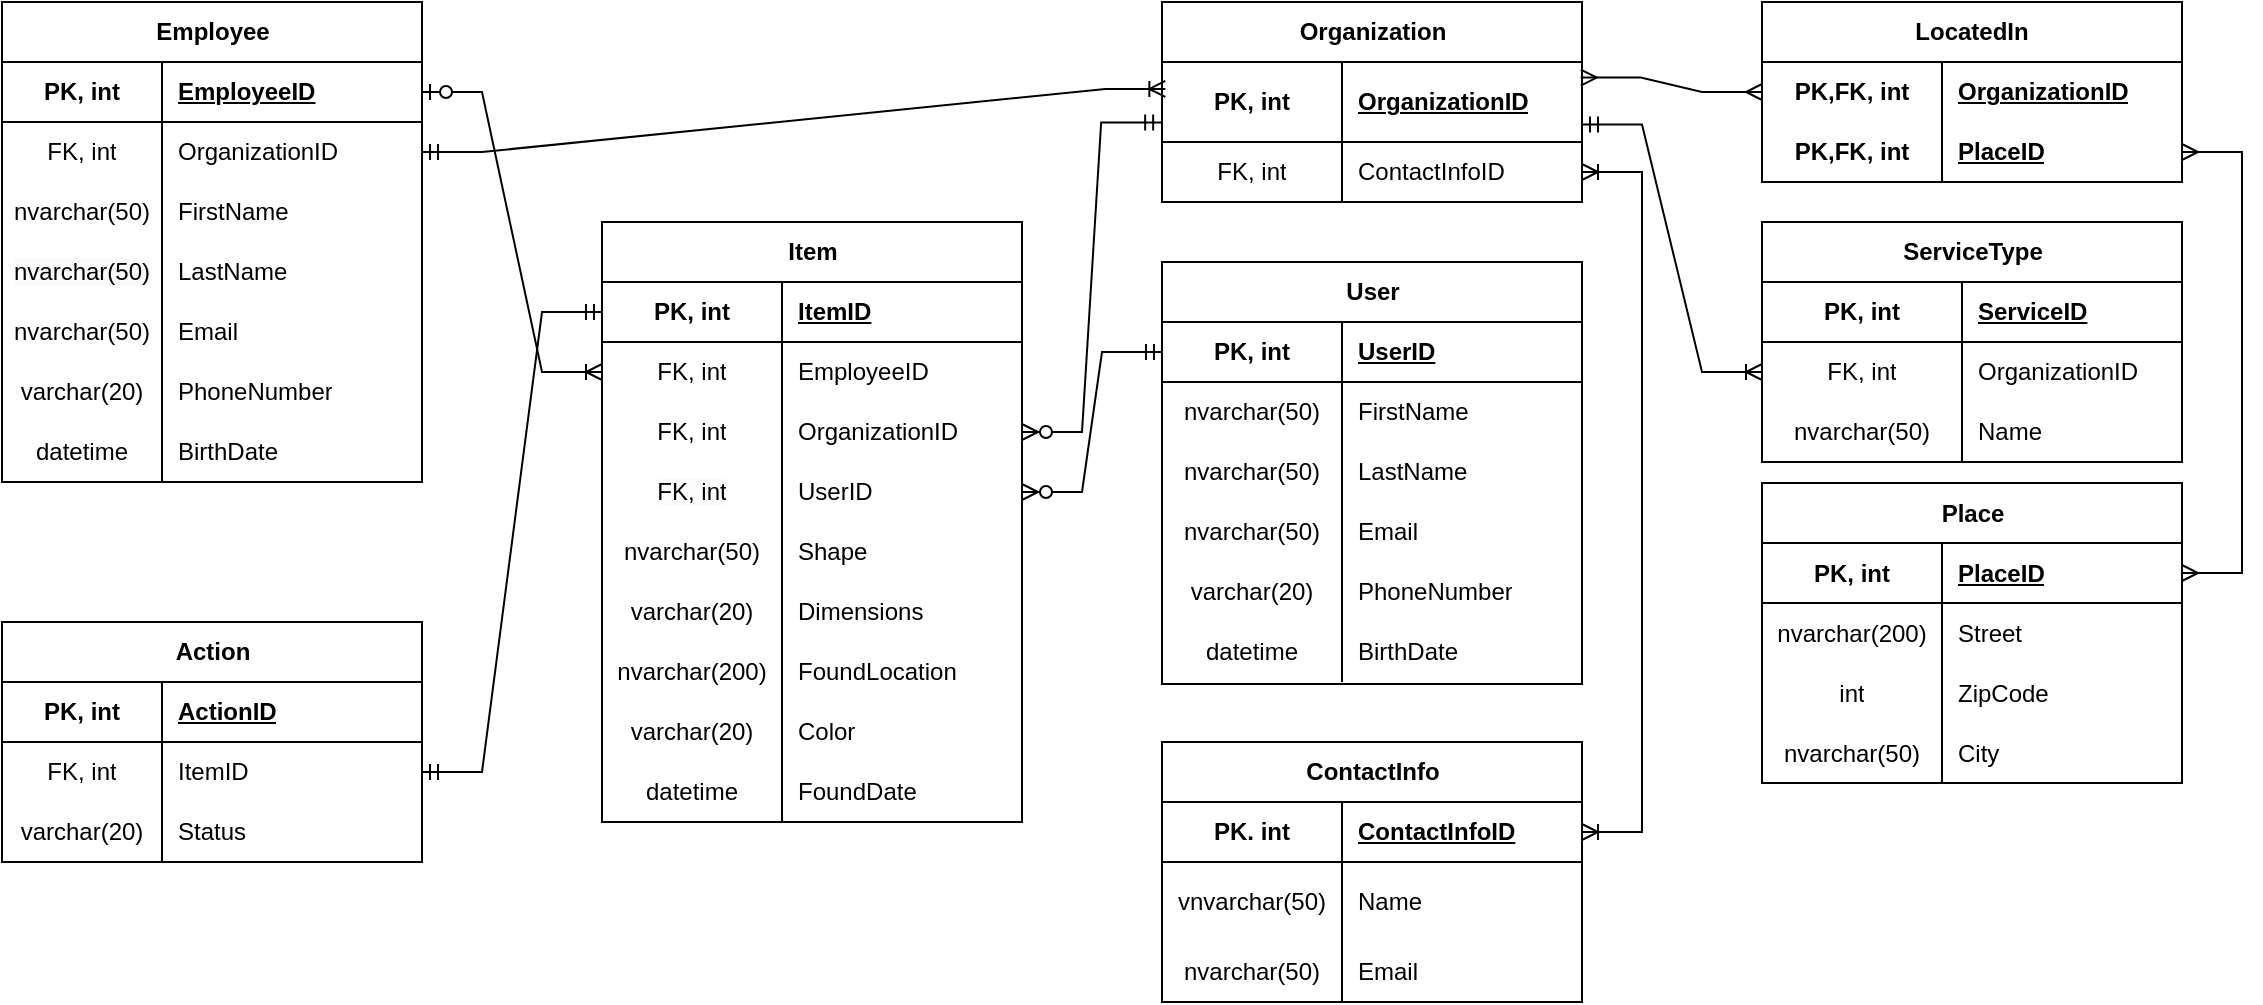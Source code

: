 <mxfile version="21.2.1" type="device">
  <diagram name="Page-1" id="Ue20mFvMjse9uV21sAbw">
    <mxGraphModel dx="1276" dy="614" grid="1" gridSize="10" guides="1" tooltips="1" connect="1" arrows="1" fold="1" page="1" pageScale="1" pageWidth="850" pageHeight="1100" math="0" shadow="0">
      <root>
        <mxCell id="0" />
        <mxCell id="1" parent="0" />
        <mxCell id="GK1M3SSGeQhj2WIBVa1E-157" value="Employee" style="shape=table;startSize=30;container=1;collapsible=1;childLayout=tableLayout;fixedRows=1;rowLines=0;fontStyle=1;align=center;resizeLast=1;html=1;" parent="1" vertex="1">
          <mxGeometry x="30" y="30" width="210" height="240" as="geometry" />
        </mxCell>
        <mxCell id="GK1M3SSGeQhj2WIBVa1E-158" value="" style="shape=tableRow;horizontal=0;startSize=0;swimlaneHead=0;swimlaneBody=0;fillColor=none;collapsible=0;dropTarget=0;points=[[0,0.5],[1,0.5]];portConstraint=eastwest;top=0;left=0;right=0;bottom=1;" parent="GK1M3SSGeQhj2WIBVa1E-157" vertex="1">
          <mxGeometry y="30" width="210" height="30" as="geometry" />
        </mxCell>
        <mxCell id="GK1M3SSGeQhj2WIBVa1E-159" value="PK, int" style="shape=partialRectangle;connectable=0;fillColor=none;top=0;left=0;bottom=0;right=0;fontStyle=1;overflow=hidden;whiteSpace=wrap;html=1;" parent="GK1M3SSGeQhj2WIBVa1E-158" vertex="1">
          <mxGeometry width="80" height="30" as="geometry">
            <mxRectangle width="80" height="30" as="alternateBounds" />
          </mxGeometry>
        </mxCell>
        <mxCell id="GK1M3SSGeQhj2WIBVa1E-160" value="EmployeeID" style="shape=partialRectangle;connectable=0;fillColor=none;top=0;left=0;bottom=0;right=0;align=left;spacingLeft=6;fontStyle=5;overflow=hidden;whiteSpace=wrap;html=1;" parent="GK1M3SSGeQhj2WIBVa1E-158" vertex="1">
          <mxGeometry x="80" width="130" height="30" as="geometry">
            <mxRectangle width="130" height="30" as="alternateBounds" />
          </mxGeometry>
        </mxCell>
        <mxCell id="GK1M3SSGeQhj2WIBVa1E-161" value="" style="shape=tableRow;horizontal=0;startSize=0;swimlaneHead=0;swimlaneBody=0;fillColor=none;collapsible=0;dropTarget=0;points=[[0,0.5],[1,0.5]];portConstraint=eastwest;top=0;left=0;right=0;bottom=0;" parent="GK1M3SSGeQhj2WIBVa1E-157" vertex="1">
          <mxGeometry y="60" width="210" height="30" as="geometry" />
        </mxCell>
        <mxCell id="GK1M3SSGeQhj2WIBVa1E-162" value="FK, int" style="shape=partialRectangle;connectable=0;fillColor=none;top=0;left=0;bottom=0;right=0;editable=1;overflow=hidden;whiteSpace=wrap;html=1;" parent="GK1M3SSGeQhj2WIBVa1E-161" vertex="1">
          <mxGeometry width="80" height="30" as="geometry">
            <mxRectangle width="80" height="30" as="alternateBounds" />
          </mxGeometry>
        </mxCell>
        <mxCell id="GK1M3SSGeQhj2WIBVa1E-163" value="OrganizationID" style="shape=partialRectangle;connectable=0;fillColor=none;top=0;left=0;bottom=0;right=0;align=left;spacingLeft=6;overflow=hidden;whiteSpace=wrap;html=1;" parent="GK1M3SSGeQhj2WIBVa1E-161" vertex="1">
          <mxGeometry x="80" width="130" height="30" as="geometry">
            <mxRectangle width="130" height="30" as="alternateBounds" />
          </mxGeometry>
        </mxCell>
        <mxCell id="GK1M3SSGeQhj2WIBVa1E-164" value="" style="shape=tableRow;horizontal=0;startSize=0;swimlaneHead=0;swimlaneBody=0;fillColor=none;collapsible=0;dropTarget=0;points=[[0,0.5],[1,0.5]];portConstraint=eastwest;top=0;left=0;right=0;bottom=0;" parent="GK1M3SSGeQhj2WIBVa1E-157" vertex="1">
          <mxGeometry y="90" width="210" height="30" as="geometry" />
        </mxCell>
        <mxCell id="GK1M3SSGeQhj2WIBVa1E-165" value="nvarchar(50)" style="shape=partialRectangle;connectable=0;fillColor=none;top=0;left=0;bottom=0;right=0;editable=1;overflow=hidden;whiteSpace=wrap;html=1;" parent="GK1M3SSGeQhj2WIBVa1E-164" vertex="1">
          <mxGeometry width="80" height="30" as="geometry">
            <mxRectangle width="80" height="30" as="alternateBounds" />
          </mxGeometry>
        </mxCell>
        <mxCell id="GK1M3SSGeQhj2WIBVa1E-166" value="FirstName" style="shape=partialRectangle;connectable=0;fillColor=none;top=0;left=0;bottom=0;right=0;align=left;spacingLeft=6;overflow=hidden;whiteSpace=wrap;html=1;" parent="GK1M3SSGeQhj2WIBVa1E-164" vertex="1">
          <mxGeometry x="80" width="130" height="30" as="geometry">
            <mxRectangle width="130" height="30" as="alternateBounds" />
          </mxGeometry>
        </mxCell>
        <mxCell id="GK1M3SSGeQhj2WIBVa1E-167" value="" style="shape=tableRow;horizontal=0;startSize=0;swimlaneHead=0;swimlaneBody=0;fillColor=none;collapsible=0;dropTarget=0;points=[[0,0.5],[1,0.5]];portConstraint=eastwest;top=0;left=0;right=0;bottom=0;" parent="GK1M3SSGeQhj2WIBVa1E-157" vertex="1">
          <mxGeometry y="120" width="210" height="30" as="geometry" />
        </mxCell>
        <mxCell id="GK1M3SSGeQhj2WIBVa1E-168" value="&lt;span style=&quot;color: rgb(0, 0, 0); font-family: Helvetica; font-size: 12px; font-style: normal; font-variant-ligatures: normal; font-variant-caps: normal; font-weight: 400; letter-spacing: normal; orphans: 2; text-align: center; text-indent: 0px; text-transform: none; widows: 2; word-spacing: 0px; -webkit-text-stroke-width: 0px; background-color: rgb(251, 251, 251); text-decoration-thickness: initial; text-decoration-style: initial; text-decoration-color: initial; float: none; display: inline !important;&quot;&gt;nvarchar(50)&lt;/span&gt;&lt;br&gt;" style="shape=partialRectangle;connectable=0;fillColor=none;top=0;left=0;bottom=0;right=0;editable=1;overflow=hidden;whiteSpace=wrap;html=1;" parent="GK1M3SSGeQhj2WIBVa1E-167" vertex="1">
          <mxGeometry width="80" height="30" as="geometry">
            <mxRectangle width="80" height="30" as="alternateBounds" />
          </mxGeometry>
        </mxCell>
        <mxCell id="GK1M3SSGeQhj2WIBVa1E-169" value="LastName" style="shape=partialRectangle;connectable=0;fillColor=none;top=0;left=0;bottom=0;right=0;align=left;spacingLeft=6;overflow=hidden;whiteSpace=wrap;html=1;" parent="GK1M3SSGeQhj2WIBVa1E-167" vertex="1">
          <mxGeometry x="80" width="130" height="30" as="geometry">
            <mxRectangle width="130" height="30" as="alternateBounds" />
          </mxGeometry>
        </mxCell>
        <mxCell id="GK1M3SSGeQhj2WIBVa1E-170" style="shape=tableRow;horizontal=0;startSize=0;swimlaneHead=0;swimlaneBody=0;fillColor=none;collapsible=0;dropTarget=0;points=[[0,0.5],[1,0.5]];portConstraint=eastwest;top=0;left=0;right=0;bottom=0;" parent="GK1M3SSGeQhj2WIBVa1E-157" vertex="1">
          <mxGeometry y="150" width="210" height="30" as="geometry" />
        </mxCell>
        <mxCell id="GK1M3SSGeQhj2WIBVa1E-171" value="nvarchar(50)" style="shape=partialRectangle;connectable=0;fillColor=none;top=0;left=0;bottom=0;right=0;editable=1;overflow=hidden;whiteSpace=wrap;html=1;" parent="GK1M3SSGeQhj2WIBVa1E-170" vertex="1">
          <mxGeometry width="80" height="30" as="geometry">
            <mxRectangle width="80" height="30" as="alternateBounds" />
          </mxGeometry>
        </mxCell>
        <mxCell id="GK1M3SSGeQhj2WIBVa1E-172" value="Email" style="shape=partialRectangle;connectable=0;fillColor=none;top=0;left=0;bottom=0;right=0;align=left;spacingLeft=6;overflow=hidden;whiteSpace=wrap;html=1;" parent="GK1M3SSGeQhj2WIBVa1E-170" vertex="1">
          <mxGeometry x="80" width="130" height="30" as="geometry">
            <mxRectangle width="130" height="30" as="alternateBounds" />
          </mxGeometry>
        </mxCell>
        <mxCell id="GK1M3SSGeQhj2WIBVa1E-174" style="shape=tableRow;horizontal=0;startSize=0;swimlaneHead=0;swimlaneBody=0;fillColor=none;collapsible=0;dropTarget=0;points=[[0,0.5],[1,0.5]];portConstraint=eastwest;top=0;left=0;right=0;bottom=0;" parent="GK1M3SSGeQhj2WIBVa1E-157" vertex="1">
          <mxGeometry y="180" width="210" height="30" as="geometry" />
        </mxCell>
        <mxCell id="GK1M3SSGeQhj2WIBVa1E-175" value="varchar(20)" style="shape=partialRectangle;connectable=0;fillColor=none;top=0;left=0;bottom=0;right=0;editable=1;overflow=hidden;whiteSpace=wrap;html=1;" parent="GK1M3SSGeQhj2WIBVa1E-174" vertex="1">
          <mxGeometry width="80" height="30" as="geometry">
            <mxRectangle width="80" height="30" as="alternateBounds" />
          </mxGeometry>
        </mxCell>
        <mxCell id="GK1M3SSGeQhj2WIBVa1E-176" value="PhoneNumber" style="shape=partialRectangle;connectable=0;fillColor=none;top=0;left=0;bottom=0;right=0;align=left;spacingLeft=6;overflow=hidden;whiteSpace=wrap;html=1;" parent="GK1M3SSGeQhj2WIBVa1E-174" vertex="1">
          <mxGeometry x="80" width="130" height="30" as="geometry">
            <mxRectangle width="130" height="30" as="alternateBounds" />
          </mxGeometry>
        </mxCell>
        <mxCell id="GK1M3SSGeQhj2WIBVa1E-177" style="shape=tableRow;horizontal=0;startSize=0;swimlaneHead=0;swimlaneBody=0;fillColor=none;collapsible=0;dropTarget=0;points=[[0,0.5],[1,0.5]];portConstraint=eastwest;top=0;left=0;right=0;bottom=0;" parent="GK1M3SSGeQhj2WIBVa1E-157" vertex="1">
          <mxGeometry y="210" width="210" height="30" as="geometry" />
        </mxCell>
        <mxCell id="GK1M3SSGeQhj2WIBVa1E-178" value="datetime" style="shape=partialRectangle;connectable=0;fillColor=none;top=0;left=0;bottom=0;right=0;editable=1;overflow=hidden;whiteSpace=wrap;html=1;" parent="GK1M3SSGeQhj2WIBVa1E-177" vertex="1">
          <mxGeometry width="80" height="30" as="geometry">
            <mxRectangle width="80" height="30" as="alternateBounds" />
          </mxGeometry>
        </mxCell>
        <mxCell id="GK1M3SSGeQhj2WIBVa1E-179" value="BirthDate" style="shape=partialRectangle;connectable=0;fillColor=none;top=0;left=0;bottom=0;right=0;align=left;spacingLeft=6;overflow=hidden;whiteSpace=wrap;html=1;" parent="GK1M3SSGeQhj2WIBVa1E-177" vertex="1">
          <mxGeometry x="80" width="130" height="30" as="geometry">
            <mxRectangle width="130" height="30" as="alternateBounds" />
          </mxGeometry>
        </mxCell>
        <mxCell id="GK1M3SSGeQhj2WIBVa1E-183" value="Item" style="shape=table;startSize=30;container=1;collapsible=1;childLayout=tableLayout;fixedRows=1;rowLines=0;fontStyle=1;align=center;resizeLast=1;html=1;" parent="1" vertex="1">
          <mxGeometry x="330" y="140" width="210" height="300" as="geometry" />
        </mxCell>
        <mxCell id="GK1M3SSGeQhj2WIBVa1E-184" value="" style="shape=tableRow;horizontal=0;startSize=0;swimlaneHead=0;swimlaneBody=0;fillColor=none;collapsible=0;dropTarget=0;points=[[0,0.5],[1,0.5]];portConstraint=eastwest;top=0;left=0;right=0;bottom=1;" parent="GK1M3SSGeQhj2WIBVa1E-183" vertex="1">
          <mxGeometry y="30" width="210" height="30" as="geometry" />
        </mxCell>
        <mxCell id="GK1M3SSGeQhj2WIBVa1E-185" value="PK, int" style="shape=partialRectangle;connectable=0;fillColor=none;top=0;left=0;bottom=0;right=0;fontStyle=1;overflow=hidden;whiteSpace=wrap;html=1;" parent="GK1M3SSGeQhj2WIBVa1E-184" vertex="1">
          <mxGeometry width="90.0" height="30" as="geometry">
            <mxRectangle width="90.0" height="30" as="alternateBounds" />
          </mxGeometry>
        </mxCell>
        <mxCell id="GK1M3SSGeQhj2WIBVa1E-186" value="ItemID" style="shape=partialRectangle;connectable=0;fillColor=none;top=0;left=0;bottom=0;right=0;align=left;spacingLeft=6;fontStyle=5;overflow=hidden;whiteSpace=wrap;html=1;" parent="GK1M3SSGeQhj2WIBVa1E-184" vertex="1">
          <mxGeometry x="90.0" width="120.0" height="30" as="geometry">
            <mxRectangle width="120.0" height="30" as="alternateBounds" />
          </mxGeometry>
        </mxCell>
        <mxCell id="GK1M3SSGeQhj2WIBVa1E-187" value="" style="shape=tableRow;horizontal=0;startSize=0;swimlaneHead=0;swimlaneBody=0;fillColor=none;collapsible=0;dropTarget=0;points=[[0,0.5],[1,0.5]];portConstraint=eastwest;top=0;left=0;right=0;bottom=0;" parent="GK1M3SSGeQhj2WIBVa1E-183" vertex="1">
          <mxGeometry y="60" width="210" height="30" as="geometry" />
        </mxCell>
        <mxCell id="GK1M3SSGeQhj2WIBVa1E-188" value="FK, int" style="shape=partialRectangle;connectable=0;fillColor=none;top=0;left=0;bottom=0;right=0;editable=1;overflow=hidden;whiteSpace=wrap;html=1;" parent="GK1M3SSGeQhj2WIBVa1E-187" vertex="1">
          <mxGeometry width="90.0" height="30" as="geometry">
            <mxRectangle width="90.0" height="30" as="alternateBounds" />
          </mxGeometry>
        </mxCell>
        <mxCell id="GK1M3SSGeQhj2WIBVa1E-189" value="EmployeeID" style="shape=partialRectangle;connectable=0;fillColor=none;top=0;left=0;bottom=0;right=0;align=left;spacingLeft=6;overflow=hidden;whiteSpace=wrap;html=1;" parent="GK1M3SSGeQhj2WIBVa1E-187" vertex="1">
          <mxGeometry x="90.0" width="120.0" height="30" as="geometry">
            <mxRectangle width="120.0" height="30" as="alternateBounds" />
          </mxGeometry>
        </mxCell>
        <mxCell id="GK1M3SSGeQhj2WIBVa1E-190" value="" style="shape=tableRow;horizontal=0;startSize=0;swimlaneHead=0;swimlaneBody=0;fillColor=none;collapsible=0;dropTarget=0;points=[[0,0.5],[1,0.5]];portConstraint=eastwest;top=0;left=0;right=0;bottom=0;" parent="GK1M3SSGeQhj2WIBVa1E-183" vertex="1">
          <mxGeometry y="90" width="210" height="30" as="geometry" />
        </mxCell>
        <mxCell id="GK1M3SSGeQhj2WIBVa1E-191" value="FK, int" style="shape=partialRectangle;connectable=0;fillColor=none;top=0;left=0;bottom=0;right=0;editable=1;overflow=hidden;whiteSpace=wrap;html=1;" parent="GK1M3SSGeQhj2WIBVa1E-190" vertex="1">
          <mxGeometry width="90.0" height="30" as="geometry">
            <mxRectangle width="90.0" height="30" as="alternateBounds" />
          </mxGeometry>
        </mxCell>
        <mxCell id="GK1M3SSGeQhj2WIBVa1E-192" value="OrganizationID" style="shape=partialRectangle;connectable=0;fillColor=none;top=0;left=0;bottom=0;right=0;align=left;spacingLeft=6;overflow=hidden;whiteSpace=wrap;html=1;" parent="GK1M3SSGeQhj2WIBVa1E-190" vertex="1">
          <mxGeometry x="90.0" width="120.0" height="30" as="geometry">
            <mxRectangle width="120.0" height="30" as="alternateBounds" />
          </mxGeometry>
        </mxCell>
        <mxCell id="GK1M3SSGeQhj2WIBVa1E-193" value="" style="shape=tableRow;horizontal=0;startSize=0;swimlaneHead=0;swimlaneBody=0;fillColor=none;collapsible=0;dropTarget=0;points=[[0,0.5],[1,0.5]];portConstraint=eastwest;top=0;left=0;right=0;bottom=0;" parent="GK1M3SSGeQhj2WIBVa1E-183" vertex="1">
          <mxGeometry y="120" width="210" height="30" as="geometry" />
        </mxCell>
        <mxCell id="GK1M3SSGeQhj2WIBVa1E-194" value="&lt;span style=&quot;color: rgb(0, 0, 0); font-family: Helvetica; font-size: 12px; font-style: normal; font-variant-ligatures: normal; font-variant-caps: normal; font-weight: 400; letter-spacing: normal; orphans: 2; text-align: center; text-indent: 0px; text-transform: none; widows: 2; word-spacing: 0px; -webkit-text-stroke-width: 0px; background-color: rgb(251, 251, 251); text-decoration-thickness: initial; text-decoration-style: initial; text-decoration-color: initial; float: none; display: inline !important;&quot;&gt;FK, int&lt;/span&gt;" style="shape=partialRectangle;connectable=0;fillColor=none;top=0;left=0;bottom=0;right=0;editable=1;overflow=hidden;whiteSpace=wrap;html=1;" parent="GK1M3SSGeQhj2WIBVa1E-193" vertex="1">
          <mxGeometry width="90.0" height="30" as="geometry">
            <mxRectangle width="90.0" height="30" as="alternateBounds" />
          </mxGeometry>
        </mxCell>
        <mxCell id="GK1M3SSGeQhj2WIBVa1E-195" value="UserID" style="shape=partialRectangle;connectable=0;fillColor=none;top=0;left=0;bottom=0;right=0;align=left;spacingLeft=6;overflow=hidden;whiteSpace=wrap;html=1;" parent="GK1M3SSGeQhj2WIBVa1E-193" vertex="1">
          <mxGeometry x="90.0" width="120.0" height="30" as="geometry">
            <mxRectangle width="120.0" height="30" as="alternateBounds" />
          </mxGeometry>
        </mxCell>
        <mxCell id="GK1M3SSGeQhj2WIBVa1E-196" style="shape=tableRow;horizontal=0;startSize=0;swimlaneHead=0;swimlaneBody=0;fillColor=none;collapsible=0;dropTarget=0;points=[[0,0.5],[1,0.5]];portConstraint=eastwest;top=0;left=0;right=0;bottom=0;" parent="GK1M3SSGeQhj2WIBVa1E-183" vertex="1">
          <mxGeometry y="150" width="210" height="30" as="geometry" />
        </mxCell>
        <mxCell id="GK1M3SSGeQhj2WIBVa1E-197" value="nvarchar(50)" style="shape=partialRectangle;connectable=0;fillColor=none;top=0;left=0;bottom=0;right=0;editable=1;overflow=hidden;whiteSpace=wrap;html=1;" parent="GK1M3SSGeQhj2WIBVa1E-196" vertex="1">
          <mxGeometry width="90.0" height="30" as="geometry">
            <mxRectangle width="90.0" height="30" as="alternateBounds" />
          </mxGeometry>
        </mxCell>
        <mxCell id="GK1M3SSGeQhj2WIBVa1E-198" value="Shape" style="shape=partialRectangle;connectable=0;fillColor=none;top=0;left=0;bottom=0;right=0;align=left;spacingLeft=6;overflow=hidden;whiteSpace=wrap;html=1;" parent="GK1M3SSGeQhj2WIBVa1E-196" vertex="1">
          <mxGeometry x="90.0" width="120.0" height="30" as="geometry">
            <mxRectangle width="120.0" height="30" as="alternateBounds" />
          </mxGeometry>
        </mxCell>
        <mxCell id="GK1M3SSGeQhj2WIBVa1E-199" style="shape=tableRow;horizontal=0;startSize=0;swimlaneHead=0;swimlaneBody=0;fillColor=none;collapsible=0;dropTarget=0;points=[[0,0.5],[1,0.5]];portConstraint=eastwest;top=0;left=0;right=0;bottom=0;" parent="GK1M3SSGeQhj2WIBVa1E-183" vertex="1">
          <mxGeometry y="180" width="210" height="30" as="geometry" />
        </mxCell>
        <mxCell id="GK1M3SSGeQhj2WIBVa1E-200" value="varchar(20)" style="shape=partialRectangle;connectable=0;fillColor=none;top=0;left=0;bottom=0;right=0;editable=1;overflow=hidden;whiteSpace=wrap;html=1;" parent="GK1M3SSGeQhj2WIBVa1E-199" vertex="1">
          <mxGeometry width="90.0" height="30" as="geometry">
            <mxRectangle width="90.0" height="30" as="alternateBounds" />
          </mxGeometry>
        </mxCell>
        <mxCell id="GK1M3SSGeQhj2WIBVa1E-201" value="Dimensions" style="shape=partialRectangle;connectable=0;fillColor=none;top=0;left=0;bottom=0;right=0;align=left;spacingLeft=6;overflow=hidden;whiteSpace=wrap;html=1;" parent="GK1M3SSGeQhj2WIBVa1E-199" vertex="1">
          <mxGeometry x="90.0" width="120.0" height="30" as="geometry">
            <mxRectangle width="120.0" height="30" as="alternateBounds" />
          </mxGeometry>
        </mxCell>
        <mxCell id="GK1M3SSGeQhj2WIBVa1E-202" style="shape=tableRow;horizontal=0;startSize=0;swimlaneHead=0;swimlaneBody=0;fillColor=none;collapsible=0;dropTarget=0;points=[[0,0.5],[1,0.5]];portConstraint=eastwest;top=0;left=0;right=0;bottom=0;" parent="GK1M3SSGeQhj2WIBVa1E-183" vertex="1">
          <mxGeometry y="210" width="210" height="30" as="geometry" />
        </mxCell>
        <mxCell id="GK1M3SSGeQhj2WIBVa1E-203" value="nvarchar(200)" style="shape=partialRectangle;connectable=0;fillColor=none;top=0;left=0;bottom=0;right=0;editable=1;overflow=hidden;whiteSpace=wrap;html=1;" parent="GK1M3SSGeQhj2WIBVa1E-202" vertex="1">
          <mxGeometry width="90.0" height="30" as="geometry">
            <mxRectangle width="90.0" height="30" as="alternateBounds" />
          </mxGeometry>
        </mxCell>
        <mxCell id="GK1M3SSGeQhj2WIBVa1E-204" value="FoundLocation" style="shape=partialRectangle;connectable=0;fillColor=none;top=0;left=0;bottom=0;right=0;align=left;spacingLeft=6;overflow=hidden;whiteSpace=wrap;html=1;" parent="GK1M3SSGeQhj2WIBVa1E-202" vertex="1">
          <mxGeometry x="90.0" width="120.0" height="30" as="geometry">
            <mxRectangle width="120.0" height="30" as="alternateBounds" />
          </mxGeometry>
        </mxCell>
        <mxCell id="GK1M3SSGeQhj2WIBVa1E-205" style="shape=tableRow;horizontal=0;startSize=0;swimlaneHead=0;swimlaneBody=0;fillColor=none;collapsible=0;dropTarget=0;points=[[0,0.5],[1,0.5]];portConstraint=eastwest;top=0;left=0;right=0;bottom=0;" parent="GK1M3SSGeQhj2WIBVa1E-183" vertex="1">
          <mxGeometry y="240" width="210" height="30" as="geometry" />
        </mxCell>
        <mxCell id="GK1M3SSGeQhj2WIBVa1E-206" value="varchar(20)" style="shape=partialRectangle;connectable=0;fillColor=none;top=0;left=0;bottom=0;right=0;editable=1;overflow=hidden;whiteSpace=wrap;html=1;" parent="GK1M3SSGeQhj2WIBVa1E-205" vertex="1">
          <mxGeometry width="90.0" height="30" as="geometry">
            <mxRectangle width="90.0" height="30" as="alternateBounds" />
          </mxGeometry>
        </mxCell>
        <mxCell id="GK1M3SSGeQhj2WIBVa1E-207" value="Color" style="shape=partialRectangle;connectable=0;fillColor=none;top=0;left=0;bottom=0;right=0;align=left;spacingLeft=6;overflow=hidden;whiteSpace=wrap;html=1;" parent="GK1M3SSGeQhj2WIBVa1E-205" vertex="1">
          <mxGeometry x="90.0" width="120.0" height="30" as="geometry">
            <mxRectangle width="120.0" height="30" as="alternateBounds" />
          </mxGeometry>
        </mxCell>
        <mxCell id="GK1M3SSGeQhj2WIBVa1E-209" style="shape=tableRow;horizontal=0;startSize=0;swimlaneHead=0;swimlaneBody=0;fillColor=none;collapsible=0;dropTarget=0;points=[[0,0.5],[1,0.5]];portConstraint=eastwest;top=0;left=0;right=0;bottom=0;" parent="GK1M3SSGeQhj2WIBVa1E-183" vertex="1">
          <mxGeometry y="270" width="210" height="30" as="geometry" />
        </mxCell>
        <mxCell id="GK1M3SSGeQhj2WIBVa1E-210" value="datetime" style="shape=partialRectangle;connectable=0;fillColor=none;top=0;left=0;bottom=0;right=0;editable=1;overflow=hidden;whiteSpace=wrap;html=1;" parent="GK1M3SSGeQhj2WIBVa1E-209" vertex="1">
          <mxGeometry width="90.0" height="30" as="geometry">
            <mxRectangle width="90.0" height="30" as="alternateBounds" />
          </mxGeometry>
        </mxCell>
        <mxCell id="GK1M3SSGeQhj2WIBVa1E-211" value="FoundDate" style="shape=partialRectangle;connectable=0;fillColor=none;top=0;left=0;bottom=0;right=0;align=left;spacingLeft=6;overflow=hidden;whiteSpace=wrap;html=1;" parent="GK1M3SSGeQhj2WIBVa1E-209" vertex="1">
          <mxGeometry x="90.0" width="120.0" height="30" as="geometry">
            <mxRectangle width="120.0" height="30" as="alternateBounds" />
          </mxGeometry>
        </mxCell>
        <mxCell id="GK1M3SSGeQhj2WIBVa1E-208" value="" style="edgeStyle=entityRelationEdgeStyle;fontSize=12;html=1;endArrow=ERoneToMany;startArrow=ERzeroToOne;rounded=0;" parent="1" source="GK1M3SSGeQhj2WIBVa1E-158" target="GK1M3SSGeQhj2WIBVa1E-187" edge="1">
          <mxGeometry width="100" height="100" relative="1" as="geometry">
            <mxPoint x="220" y="-115" as="sourcePoint" />
            <mxPoint x="325" y="50" as="targetPoint" />
          </mxGeometry>
        </mxCell>
        <mxCell id="GK1M3SSGeQhj2WIBVa1E-230" value="Action" style="shape=table;startSize=30;container=1;collapsible=1;childLayout=tableLayout;fixedRows=1;rowLines=0;fontStyle=1;align=center;resizeLast=1;html=1;" parent="1" vertex="1">
          <mxGeometry x="30" y="340" width="210" height="120" as="geometry" />
        </mxCell>
        <mxCell id="GK1M3SSGeQhj2WIBVa1E-231" value="" style="shape=tableRow;horizontal=0;startSize=0;swimlaneHead=0;swimlaneBody=0;fillColor=none;collapsible=0;dropTarget=0;points=[[0,0.5],[1,0.5]];portConstraint=eastwest;top=0;left=0;right=0;bottom=1;" parent="GK1M3SSGeQhj2WIBVa1E-230" vertex="1">
          <mxGeometry y="30" width="210" height="30" as="geometry" />
        </mxCell>
        <mxCell id="GK1M3SSGeQhj2WIBVa1E-232" value="PK, int" style="shape=partialRectangle;connectable=0;fillColor=none;top=0;left=0;bottom=0;right=0;fontStyle=1;overflow=hidden;whiteSpace=wrap;html=1;" parent="GK1M3SSGeQhj2WIBVa1E-231" vertex="1">
          <mxGeometry width="80" height="30" as="geometry">
            <mxRectangle width="80" height="30" as="alternateBounds" />
          </mxGeometry>
        </mxCell>
        <mxCell id="GK1M3SSGeQhj2WIBVa1E-233" value="ActionID" style="shape=partialRectangle;connectable=0;fillColor=none;top=0;left=0;bottom=0;right=0;align=left;spacingLeft=6;fontStyle=5;overflow=hidden;whiteSpace=wrap;html=1;" parent="GK1M3SSGeQhj2WIBVa1E-231" vertex="1">
          <mxGeometry x="80" width="130" height="30" as="geometry">
            <mxRectangle width="130" height="30" as="alternateBounds" />
          </mxGeometry>
        </mxCell>
        <mxCell id="GK1M3SSGeQhj2WIBVa1E-234" value="" style="shape=tableRow;horizontal=0;startSize=0;swimlaneHead=0;swimlaneBody=0;fillColor=none;collapsible=0;dropTarget=0;points=[[0,0.5],[1,0.5]];portConstraint=eastwest;top=0;left=0;right=0;bottom=0;" parent="GK1M3SSGeQhj2WIBVa1E-230" vertex="1">
          <mxGeometry y="60" width="210" height="30" as="geometry" />
        </mxCell>
        <mxCell id="GK1M3SSGeQhj2WIBVa1E-235" value="FK, int" style="shape=partialRectangle;connectable=0;fillColor=none;top=0;left=0;bottom=0;right=0;editable=1;overflow=hidden;whiteSpace=wrap;html=1;" parent="GK1M3SSGeQhj2WIBVa1E-234" vertex="1">
          <mxGeometry width="80" height="30" as="geometry">
            <mxRectangle width="80" height="30" as="alternateBounds" />
          </mxGeometry>
        </mxCell>
        <mxCell id="GK1M3SSGeQhj2WIBVa1E-236" value="ItemID" style="shape=partialRectangle;connectable=0;fillColor=none;top=0;left=0;bottom=0;right=0;align=left;spacingLeft=6;overflow=hidden;whiteSpace=wrap;html=1;" parent="GK1M3SSGeQhj2WIBVa1E-234" vertex="1">
          <mxGeometry x="80" width="130" height="30" as="geometry">
            <mxRectangle width="130" height="30" as="alternateBounds" />
          </mxGeometry>
        </mxCell>
        <mxCell id="GK1M3SSGeQhj2WIBVa1E-237" value="" style="shape=tableRow;horizontal=0;startSize=0;swimlaneHead=0;swimlaneBody=0;fillColor=none;collapsible=0;dropTarget=0;points=[[0,0.5],[1,0.5]];portConstraint=eastwest;top=0;left=0;right=0;bottom=0;" parent="GK1M3SSGeQhj2WIBVa1E-230" vertex="1">
          <mxGeometry y="90" width="210" height="30" as="geometry" />
        </mxCell>
        <mxCell id="GK1M3SSGeQhj2WIBVa1E-238" value="varchar(20)" style="shape=partialRectangle;connectable=0;fillColor=none;top=0;left=0;bottom=0;right=0;editable=1;overflow=hidden;whiteSpace=wrap;html=1;" parent="GK1M3SSGeQhj2WIBVa1E-237" vertex="1">
          <mxGeometry width="80" height="30" as="geometry">
            <mxRectangle width="80" height="30" as="alternateBounds" />
          </mxGeometry>
        </mxCell>
        <mxCell id="GK1M3SSGeQhj2WIBVa1E-239" value="Status" style="shape=partialRectangle;connectable=0;fillColor=none;top=0;left=0;bottom=0;right=0;align=left;spacingLeft=6;overflow=hidden;whiteSpace=wrap;html=1;" parent="GK1M3SSGeQhj2WIBVa1E-237" vertex="1">
          <mxGeometry x="80" width="130" height="30" as="geometry">
            <mxRectangle width="130" height="30" as="alternateBounds" />
          </mxGeometry>
        </mxCell>
        <mxCell id="GK1M3SSGeQhj2WIBVa1E-255" value="" style="edgeStyle=entityRelationEdgeStyle;fontSize=12;html=1;endArrow=ERmandOne;startArrow=ERmandOne;rounded=0;" parent="1" source="GK1M3SSGeQhj2WIBVa1E-234" target="GK1M3SSGeQhj2WIBVa1E-184" edge="1">
          <mxGeometry width="100" height="100" relative="1" as="geometry">
            <mxPoint x="550" y="293" as="sourcePoint" />
            <mxPoint x="655" y="127" as="targetPoint" />
          </mxGeometry>
        </mxCell>
        <mxCell id="GK1M3SSGeQhj2WIBVa1E-256" value="Organization" style="shape=table;startSize=30;container=1;collapsible=1;childLayout=tableLayout;fixedRows=1;rowLines=0;fontStyle=1;align=center;resizeLast=1;html=1;" parent="1" vertex="1">
          <mxGeometry x="610" y="30" width="210" height="100" as="geometry" />
        </mxCell>
        <mxCell id="GK1M3SSGeQhj2WIBVa1E-257" value="" style="shape=tableRow;horizontal=0;startSize=0;swimlaneHead=0;swimlaneBody=0;fillColor=none;collapsible=0;dropTarget=0;points=[[0,0.5],[1,0.5]];portConstraint=eastwest;top=0;left=0;right=0;bottom=1;" parent="GK1M3SSGeQhj2WIBVa1E-256" vertex="1">
          <mxGeometry y="30" width="210" height="40" as="geometry" />
        </mxCell>
        <mxCell id="GK1M3SSGeQhj2WIBVa1E-258" value="PK, int" style="shape=partialRectangle;connectable=0;fillColor=none;top=0;left=0;bottom=0;right=0;fontStyle=1;overflow=hidden;whiteSpace=wrap;html=1;" parent="GK1M3SSGeQhj2WIBVa1E-257" vertex="1">
          <mxGeometry width="90.0" height="40" as="geometry">
            <mxRectangle width="90.0" height="40" as="alternateBounds" />
          </mxGeometry>
        </mxCell>
        <mxCell id="GK1M3SSGeQhj2WIBVa1E-259" value="OrganizationID" style="shape=partialRectangle;connectable=0;fillColor=none;top=0;left=0;bottom=0;right=0;align=left;spacingLeft=6;fontStyle=5;overflow=hidden;whiteSpace=wrap;html=1;" parent="GK1M3SSGeQhj2WIBVa1E-257" vertex="1">
          <mxGeometry x="90.0" width="120.0" height="40" as="geometry">
            <mxRectangle width="120.0" height="40" as="alternateBounds" />
          </mxGeometry>
        </mxCell>
        <mxCell id="GK1M3SSGeQhj2WIBVa1E-260" value="" style="shape=tableRow;horizontal=0;startSize=0;swimlaneHead=0;swimlaneBody=0;fillColor=none;collapsible=0;dropTarget=0;points=[[0,0.5],[1,0.5]];portConstraint=eastwest;top=0;left=0;right=0;bottom=0;" parent="GK1M3SSGeQhj2WIBVa1E-256" vertex="1">
          <mxGeometry y="70" width="210" height="30" as="geometry" />
        </mxCell>
        <mxCell id="GK1M3SSGeQhj2WIBVa1E-261" value="FK, int" style="shape=partialRectangle;connectable=0;fillColor=none;top=0;left=0;bottom=0;right=0;editable=1;overflow=hidden;whiteSpace=wrap;html=1;" parent="GK1M3SSGeQhj2WIBVa1E-260" vertex="1">
          <mxGeometry width="90.0" height="30" as="geometry">
            <mxRectangle width="90.0" height="30" as="alternateBounds" />
          </mxGeometry>
        </mxCell>
        <mxCell id="GK1M3SSGeQhj2WIBVa1E-262" value="ContactInfoID" style="shape=partialRectangle;connectable=0;fillColor=none;top=0;left=0;bottom=0;right=0;align=left;spacingLeft=6;overflow=hidden;whiteSpace=wrap;html=1;" parent="GK1M3SSGeQhj2WIBVa1E-260" vertex="1">
          <mxGeometry x="90.0" width="120.0" height="30" as="geometry">
            <mxRectangle width="120.0" height="30" as="alternateBounds" />
          </mxGeometry>
        </mxCell>
        <mxCell id="GK1M3SSGeQhj2WIBVa1E-269" value="" style="edgeStyle=entityRelationEdgeStyle;fontSize=12;html=1;endArrow=ERzeroToMany;startArrow=ERmandOne;rounded=0;exitX=-0.002;exitY=0.755;exitDx=0;exitDy=0;exitPerimeter=0;" parent="1" source="GK1M3SSGeQhj2WIBVa1E-257" target="GK1M3SSGeQhj2WIBVa1E-190" edge="1">
          <mxGeometry width="100" height="100" relative="1" as="geometry">
            <mxPoint x="873" y="-70" as="sourcePoint" />
            <mxPoint x="780" y="84" as="targetPoint" />
          </mxGeometry>
        </mxCell>
        <mxCell id="GK1M3SSGeQhj2WIBVa1E-270" value="" style="edgeStyle=entityRelationEdgeStyle;fontSize=12;html=1;endArrow=ERoneToMany;startArrow=ERmandOne;rounded=0;entryX=0.008;entryY=0.337;entryDx=0;entryDy=0;entryPerimeter=0;" parent="1" source="GK1M3SSGeQhj2WIBVa1E-161" target="GK1M3SSGeQhj2WIBVa1E-257" edge="1">
          <mxGeometry width="100" height="100" relative="1" as="geometry">
            <mxPoint x="160" y="-50" as="sourcePoint" />
            <mxPoint x="610" y="90" as="targetPoint" />
          </mxGeometry>
        </mxCell>
        <mxCell id="GK1M3SSGeQhj2WIBVa1E-271" value="User" style="shape=table;startSize=30;container=1;collapsible=1;childLayout=tableLayout;fixedRows=1;rowLines=0;fontStyle=1;align=center;resizeLast=1;html=1;" parent="1" vertex="1">
          <mxGeometry x="610" y="160" width="210" height="211" as="geometry" />
        </mxCell>
        <mxCell id="GK1M3SSGeQhj2WIBVa1E-272" value="" style="shape=tableRow;horizontal=0;startSize=0;swimlaneHead=0;swimlaneBody=0;fillColor=none;collapsible=0;dropTarget=0;points=[[0,0.5],[1,0.5]];portConstraint=eastwest;top=0;left=0;right=0;bottom=1;" parent="GK1M3SSGeQhj2WIBVa1E-271" vertex="1">
          <mxGeometry y="30" width="210" height="30" as="geometry" />
        </mxCell>
        <mxCell id="GK1M3SSGeQhj2WIBVa1E-273" value="PK, int" style="shape=partialRectangle;connectable=0;fillColor=none;top=0;left=0;bottom=0;right=0;fontStyle=1;overflow=hidden;whiteSpace=wrap;html=1;" parent="GK1M3SSGeQhj2WIBVa1E-272" vertex="1">
          <mxGeometry width="90" height="30" as="geometry">
            <mxRectangle width="90" height="30" as="alternateBounds" />
          </mxGeometry>
        </mxCell>
        <mxCell id="GK1M3SSGeQhj2WIBVa1E-274" value="UserID" style="shape=partialRectangle;connectable=0;fillColor=none;top=0;left=0;bottom=0;right=0;align=left;spacingLeft=6;fontStyle=5;overflow=hidden;whiteSpace=wrap;html=1;" parent="GK1M3SSGeQhj2WIBVa1E-272" vertex="1">
          <mxGeometry x="90" width="120" height="30" as="geometry">
            <mxRectangle width="120" height="30" as="alternateBounds" />
          </mxGeometry>
        </mxCell>
        <mxCell id="GK1M3SSGeQhj2WIBVa1E-275" value="" style="shape=tableRow;horizontal=0;startSize=0;swimlaneHead=0;swimlaneBody=0;fillColor=none;collapsible=0;dropTarget=0;points=[[0,0.5],[1,0.5]];portConstraint=eastwest;top=0;left=0;right=0;bottom=0;" parent="GK1M3SSGeQhj2WIBVa1E-271" vertex="1">
          <mxGeometry y="60" width="210" height="30" as="geometry" />
        </mxCell>
        <mxCell id="GK1M3SSGeQhj2WIBVa1E-276" value="nvarchar(50)" style="shape=partialRectangle;connectable=0;fillColor=none;top=0;left=0;bottom=0;right=0;editable=1;overflow=hidden;whiteSpace=wrap;html=1;" parent="GK1M3SSGeQhj2WIBVa1E-275" vertex="1">
          <mxGeometry width="90" height="30" as="geometry">
            <mxRectangle width="90" height="30" as="alternateBounds" />
          </mxGeometry>
        </mxCell>
        <mxCell id="GK1M3SSGeQhj2WIBVa1E-277" value="FirstName" style="shape=partialRectangle;connectable=0;fillColor=none;top=0;left=0;bottom=0;right=0;align=left;spacingLeft=6;overflow=hidden;whiteSpace=wrap;html=1;" parent="GK1M3SSGeQhj2WIBVa1E-275" vertex="1">
          <mxGeometry x="90" width="120" height="30" as="geometry">
            <mxRectangle width="120" height="30" as="alternateBounds" />
          </mxGeometry>
        </mxCell>
        <mxCell id="GK1M3SSGeQhj2WIBVa1E-278" value="" style="shape=tableRow;horizontal=0;startSize=0;swimlaneHead=0;swimlaneBody=0;fillColor=none;collapsible=0;dropTarget=0;points=[[0,0.5],[1,0.5]];portConstraint=eastwest;top=0;left=0;right=0;bottom=0;" parent="GK1M3SSGeQhj2WIBVa1E-271" vertex="1">
          <mxGeometry y="90" width="210" height="30" as="geometry" />
        </mxCell>
        <mxCell id="GK1M3SSGeQhj2WIBVa1E-279" value="nvarchar(50)" style="shape=partialRectangle;connectable=0;fillColor=none;top=0;left=0;bottom=0;right=0;editable=1;overflow=hidden;whiteSpace=wrap;html=1;" parent="GK1M3SSGeQhj2WIBVa1E-278" vertex="1">
          <mxGeometry width="90" height="30" as="geometry">
            <mxRectangle width="90" height="30" as="alternateBounds" />
          </mxGeometry>
        </mxCell>
        <mxCell id="GK1M3SSGeQhj2WIBVa1E-280" value="LastName" style="shape=partialRectangle;connectable=0;fillColor=none;top=0;left=0;bottom=0;right=0;align=left;spacingLeft=6;overflow=hidden;whiteSpace=wrap;html=1;" parent="GK1M3SSGeQhj2WIBVa1E-278" vertex="1">
          <mxGeometry x="90" width="120" height="30" as="geometry">
            <mxRectangle width="120" height="30" as="alternateBounds" />
          </mxGeometry>
        </mxCell>
        <mxCell id="GK1M3SSGeQhj2WIBVa1E-281" value="" style="shape=tableRow;horizontal=0;startSize=0;swimlaneHead=0;swimlaneBody=0;fillColor=none;collapsible=0;dropTarget=0;points=[[0,0.5],[1,0.5]];portConstraint=eastwest;top=0;left=0;right=0;bottom=0;" parent="GK1M3SSGeQhj2WIBVa1E-271" vertex="1">
          <mxGeometry y="120" width="210" height="30" as="geometry" />
        </mxCell>
        <mxCell id="GK1M3SSGeQhj2WIBVa1E-282" value="nvarchar(50)" style="shape=partialRectangle;connectable=0;fillColor=none;top=0;left=0;bottom=0;right=0;editable=1;overflow=hidden;whiteSpace=wrap;html=1;" parent="GK1M3SSGeQhj2WIBVa1E-281" vertex="1">
          <mxGeometry width="90" height="30" as="geometry">
            <mxRectangle width="90" height="30" as="alternateBounds" />
          </mxGeometry>
        </mxCell>
        <mxCell id="GK1M3SSGeQhj2WIBVa1E-283" value="Email" style="shape=partialRectangle;connectable=0;fillColor=none;top=0;left=0;bottom=0;right=0;align=left;spacingLeft=6;overflow=hidden;whiteSpace=wrap;html=1;" parent="GK1M3SSGeQhj2WIBVa1E-281" vertex="1">
          <mxGeometry x="90" width="120" height="30" as="geometry">
            <mxRectangle width="120" height="30" as="alternateBounds" />
          </mxGeometry>
        </mxCell>
        <mxCell id="GK1M3SSGeQhj2WIBVa1E-284" value="" style="shape=tableRow;horizontal=0;startSize=0;swimlaneHead=0;swimlaneBody=0;fillColor=none;collapsible=0;dropTarget=0;points=[[0,0.5],[1,0.5]];portConstraint=eastwest;top=0;left=0;right=0;bottom=0;" parent="GK1M3SSGeQhj2WIBVa1E-271" vertex="1">
          <mxGeometry y="150" width="210" height="30" as="geometry" />
        </mxCell>
        <mxCell id="GK1M3SSGeQhj2WIBVa1E-285" value="varchar(20)" style="shape=partialRectangle;connectable=0;fillColor=none;top=0;left=0;bottom=0;right=0;editable=1;overflow=hidden;whiteSpace=wrap;html=1;" parent="GK1M3SSGeQhj2WIBVa1E-284" vertex="1">
          <mxGeometry width="90" height="30" as="geometry">
            <mxRectangle width="90" height="30" as="alternateBounds" />
          </mxGeometry>
        </mxCell>
        <mxCell id="GK1M3SSGeQhj2WIBVa1E-286" value="PhoneNumber" style="shape=partialRectangle;connectable=0;fillColor=none;top=0;left=0;bottom=0;right=0;align=left;spacingLeft=6;overflow=hidden;whiteSpace=wrap;html=1;" parent="GK1M3SSGeQhj2WIBVa1E-284" vertex="1">
          <mxGeometry x="90" width="120" height="30" as="geometry">
            <mxRectangle width="120" height="30" as="alternateBounds" />
          </mxGeometry>
        </mxCell>
        <mxCell id="GK1M3SSGeQhj2WIBVa1E-287" value="" style="shape=tableRow;horizontal=0;startSize=0;swimlaneHead=0;swimlaneBody=0;fillColor=none;collapsible=0;dropTarget=0;points=[[0,0.5],[1,0.5]];portConstraint=eastwest;top=0;left=0;right=0;bottom=0;" parent="GK1M3SSGeQhj2WIBVa1E-271" vertex="1">
          <mxGeometry y="180" width="210" height="30" as="geometry" />
        </mxCell>
        <mxCell id="GK1M3SSGeQhj2WIBVa1E-288" value="datetime" style="shape=partialRectangle;connectable=0;fillColor=none;top=0;left=0;bottom=0;right=0;editable=1;overflow=hidden;whiteSpace=wrap;html=1;" parent="GK1M3SSGeQhj2WIBVa1E-287" vertex="1">
          <mxGeometry width="90" height="30" as="geometry">
            <mxRectangle width="90" height="30" as="alternateBounds" />
          </mxGeometry>
        </mxCell>
        <mxCell id="GK1M3SSGeQhj2WIBVa1E-289" value="BirthDate" style="shape=partialRectangle;connectable=0;fillColor=none;top=0;left=0;bottom=0;right=0;align=left;spacingLeft=6;overflow=hidden;whiteSpace=wrap;html=1;" parent="GK1M3SSGeQhj2WIBVa1E-287" vertex="1">
          <mxGeometry x="90" width="120" height="30" as="geometry">
            <mxRectangle width="120" height="30" as="alternateBounds" />
          </mxGeometry>
        </mxCell>
        <mxCell id="GK1M3SSGeQhj2WIBVa1E-290" value="" style="edgeStyle=entityRelationEdgeStyle;fontSize=12;html=1;endArrow=ERzeroToMany;startArrow=ERmandOne;rounded=0;" parent="1" source="GK1M3SSGeQhj2WIBVa1E-272" target="GK1M3SSGeQhj2WIBVa1E-193" edge="1">
          <mxGeometry width="100" height="100" relative="1" as="geometry">
            <mxPoint x="510" y="50" as="sourcePoint" />
            <mxPoint x="415" y="60" as="targetPoint" />
          </mxGeometry>
        </mxCell>
        <mxCell id="GK1M3SSGeQhj2WIBVa1E-291" value="ContactInfo" style="shape=table;startSize=30;container=1;collapsible=1;childLayout=tableLayout;fixedRows=1;rowLines=0;fontStyle=1;align=center;resizeLast=1;html=1;" parent="1" vertex="1">
          <mxGeometry x="610" y="400" width="210" height="130" as="geometry" />
        </mxCell>
        <mxCell id="GK1M3SSGeQhj2WIBVa1E-292" value="" style="shape=tableRow;horizontal=0;startSize=0;swimlaneHead=0;swimlaneBody=0;fillColor=none;collapsible=0;dropTarget=0;points=[[0,0.5],[1,0.5]];portConstraint=eastwest;top=0;left=0;right=0;bottom=1;" parent="GK1M3SSGeQhj2WIBVa1E-291" vertex="1">
          <mxGeometry y="30" width="210" height="30" as="geometry" />
        </mxCell>
        <mxCell id="GK1M3SSGeQhj2WIBVa1E-293" value="PK. int" style="shape=partialRectangle;connectable=0;fillColor=none;top=0;left=0;bottom=0;right=0;fontStyle=1;overflow=hidden;whiteSpace=wrap;html=1;" parent="GK1M3SSGeQhj2WIBVa1E-292" vertex="1">
          <mxGeometry width="90" height="30" as="geometry">
            <mxRectangle width="90" height="30" as="alternateBounds" />
          </mxGeometry>
        </mxCell>
        <mxCell id="GK1M3SSGeQhj2WIBVa1E-294" value="ContactInfoID" style="shape=partialRectangle;connectable=0;fillColor=none;top=0;left=0;bottom=0;right=0;align=left;spacingLeft=6;fontStyle=5;overflow=hidden;whiteSpace=wrap;html=1;" parent="GK1M3SSGeQhj2WIBVa1E-292" vertex="1">
          <mxGeometry x="90" width="120" height="30" as="geometry">
            <mxRectangle width="120" height="30" as="alternateBounds" />
          </mxGeometry>
        </mxCell>
        <mxCell id="GK1M3SSGeQhj2WIBVa1E-295" value="" style="shape=tableRow;horizontal=0;startSize=0;swimlaneHead=0;swimlaneBody=0;fillColor=none;collapsible=0;dropTarget=0;points=[[0,0.5],[1,0.5]];portConstraint=eastwest;top=0;left=0;right=0;bottom=0;" parent="GK1M3SSGeQhj2WIBVa1E-291" vertex="1">
          <mxGeometry y="60" width="210" height="40" as="geometry" />
        </mxCell>
        <mxCell id="GK1M3SSGeQhj2WIBVa1E-296" value="vnvarchar(50)" style="shape=partialRectangle;connectable=0;fillColor=none;top=0;left=0;bottom=0;right=0;editable=1;overflow=hidden;whiteSpace=wrap;html=1;" parent="GK1M3SSGeQhj2WIBVa1E-295" vertex="1">
          <mxGeometry width="90" height="40" as="geometry">
            <mxRectangle width="90" height="40" as="alternateBounds" />
          </mxGeometry>
        </mxCell>
        <mxCell id="GK1M3SSGeQhj2WIBVa1E-297" value="Name" style="shape=partialRectangle;connectable=0;fillColor=none;top=0;left=0;bottom=0;right=0;align=left;spacingLeft=6;overflow=hidden;whiteSpace=wrap;html=1;" parent="GK1M3SSGeQhj2WIBVa1E-295" vertex="1">
          <mxGeometry x="90" width="120" height="40" as="geometry">
            <mxRectangle width="120" height="40" as="alternateBounds" />
          </mxGeometry>
        </mxCell>
        <mxCell id="GK1M3SSGeQhj2WIBVa1E-298" value="" style="shape=tableRow;horizontal=0;startSize=0;swimlaneHead=0;swimlaneBody=0;fillColor=none;collapsible=0;dropTarget=0;points=[[0,0.5],[1,0.5]];portConstraint=eastwest;top=0;left=0;right=0;bottom=0;" parent="GK1M3SSGeQhj2WIBVa1E-291" vertex="1">
          <mxGeometry y="100" width="210" height="30" as="geometry" />
        </mxCell>
        <mxCell id="GK1M3SSGeQhj2WIBVa1E-299" value="nvarchar(50)" style="shape=partialRectangle;connectable=0;fillColor=none;top=0;left=0;bottom=0;right=0;editable=1;overflow=hidden;whiteSpace=wrap;html=1;" parent="GK1M3SSGeQhj2WIBVa1E-298" vertex="1">
          <mxGeometry width="90" height="30" as="geometry">
            <mxRectangle width="90" height="30" as="alternateBounds" />
          </mxGeometry>
        </mxCell>
        <mxCell id="GK1M3SSGeQhj2WIBVa1E-300" value="Email" style="shape=partialRectangle;connectable=0;fillColor=none;top=0;left=0;bottom=0;right=0;align=left;spacingLeft=6;overflow=hidden;whiteSpace=wrap;html=1;" parent="GK1M3SSGeQhj2WIBVa1E-298" vertex="1">
          <mxGeometry x="90" width="120" height="30" as="geometry">
            <mxRectangle width="120" height="30" as="alternateBounds" />
          </mxGeometry>
        </mxCell>
        <mxCell id="GK1M3SSGeQhj2WIBVa1E-301" value="" style="edgeStyle=entityRelationEdgeStyle;fontSize=12;html=1;endArrow=ERoneToMany;startArrow=ERoneToMany;rounded=0;" parent="1" source="GK1M3SSGeQhj2WIBVa1E-292" target="GK1M3SSGeQhj2WIBVa1E-260" edge="1">
          <mxGeometry width="100" height="100" relative="1" as="geometry">
            <mxPoint x="1110" y="180" as="sourcePoint" />
            <mxPoint x="1110" y="-150" as="targetPoint" />
          </mxGeometry>
        </mxCell>
        <mxCell id="GK1M3SSGeQhj2WIBVa1E-302" value="LocatedIn" style="shape=table;startSize=30;container=1;collapsible=1;childLayout=tableLayout;fixedRows=1;rowLines=0;fontStyle=1;align=center;resizeLast=1;html=1;whiteSpace=wrap;" parent="1" vertex="1">
          <mxGeometry x="910" y="30" width="210" height="90" as="geometry" />
        </mxCell>
        <mxCell id="GK1M3SSGeQhj2WIBVa1E-303" value="" style="shape=tableRow;horizontal=0;startSize=0;swimlaneHead=0;swimlaneBody=0;fillColor=none;collapsible=0;dropTarget=0;points=[[0,0.5],[1,0.5]];portConstraint=eastwest;top=0;left=0;right=0;bottom=0;html=1;" parent="GK1M3SSGeQhj2WIBVa1E-302" vertex="1">
          <mxGeometry y="30" width="210" height="30" as="geometry" />
        </mxCell>
        <mxCell id="GK1M3SSGeQhj2WIBVa1E-304" value="PK,FK, int" style="shape=partialRectangle;connectable=0;fillColor=none;top=0;left=0;bottom=0;right=0;fontStyle=1;overflow=hidden;html=1;whiteSpace=wrap;" parent="GK1M3SSGeQhj2WIBVa1E-303" vertex="1">
          <mxGeometry width="90" height="30" as="geometry">
            <mxRectangle width="90" height="30" as="alternateBounds" />
          </mxGeometry>
        </mxCell>
        <mxCell id="GK1M3SSGeQhj2WIBVa1E-305" value="OrganizationID" style="shape=partialRectangle;connectable=0;fillColor=none;top=0;left=0;bottom=0;right=0;align=left;spacingLeft=6;fontStyle=5;overflow=hidden;html=1;whiteSpace=wrap;" parent="GK1M3SSGeQhj2WIBVa1E-303" vertex="1">
          <mxGeometry x="90" width="120" height="30" as="geometry">
            <mxRectangle width="120" height="30" as="alternateBounds" />
          </mxGeometry>
        </mxCell>
        <mxCell id="GK1M3SSGeQhj2WIBVa1E-306" value="" style="shape=tableRow;horizontal=0;startSize=0;swimlaneHead=0;swimlaneBody=0;fillColor=none;collapsible=0;dropTarget=0;points=[[0,0.5],[1,0.5]];portConstraint=eastwest;top=0;left=0;right=0;bottom=1;html=1;" parent="GK1M3SSGeQhj2WIBVa1E-302" vertex="1">
          <mxGeometry y="60" width="210" height="30" as="geometry" />
        </mxCell>
        <mxCell id="GK1M3SSGeQhj2WIBVa1E-307" value="PK,FK, int" style="shape=partialRectangle;connectable=0;fillColor=none;top=0;left=0;bottom=0;right=0;fontStyle=1;overflow=hidden;html=1;whiteSpace=wrap;" parent="GK1M3SSGeQhj2WIBVa1E-306" vertex="1">
          <mxGeometry width="90" height="30" as="geometry">
            <mxRectangle width="90" height="30" as="alternateBounds" />
          </mxGeometry>
        </mxCell>
        <mxCell id="GK1M3SSGeQhj2WIBVa1E-308" value="PlaceID" style="shape=partialRectangle;connectable=0;fillColor=none;top=0;left=0;bottom=0;right=0;align=left;spacingLeft=6;fontStyle=5;overflow=hidden;html=1;whiteSpace=wrap;" parent="GK1M3SSGeQhj2WIBVa1E-306" vertex="1">
          <mxGeometry x="90" width="120" height="30" as="geometry">
            <mxRectangle width="120" height="30" as="alternateBounds" />
          </mxGeometry>
        </mxCell>
        <mxCell id="GK1M3SSGeQhj2WIBVa1E-312" value="" style="edgeStyle=entityRelationEdgeStyle;fontSize=12;html=1;endArrow=ERmany;startArrow=ERmany;rounded=0;exitX=0.997;exitY=0.194;exitDx=0;exitDy=0;exitPerimeter=0;" parent="1" source="GK1M3SSGeQhj2WIBVa1E-257" target="GK1M3SSGeQhj2WIBVa1E-303" edge="1">
          <mxGeometry width="100" height="100" relative="1" as="geometry">
            <mxPoint x="920" y="-79" as="sourcePoint" />
            <mxPoint x="1018" y="-80" as="targetPoint" />
          </mxGeometry>
        </mxCell>
        <mxCell id="GK1M3SSGeQhj2WIBVa1E-313" value="ServiceType" style="shape=table;startSize=30;container=1;collapsible=1;childLayout=tableLayout;fixedRows=1;rowLines=0;fontStyle=1;align=center;resizeLast=1;html=1;" parent="1" vertex="1">
          <mxGeometry x="910" y="140" width="210" height="120" as="geometry" />
        </mxCell>
        <mxCell id="GK1M3SSGeQhj2WIBVa1E-335" style="shape=tableRow;horizontal=0;startSize=0;swimlaneHead=0;swimlaneBody=0;fillColor=none;collapsible=0;dropTarget=0;points=[[0,0.5],[1,0.5]];portConstraint=eastwest;top=0;left=0;right=0;bottom=1;" parent="GK1M3SSGeQhj2WIBVa1E-313" vertex="1">
          <mxGeometry y="30" width="210" height="30" as="geometry" />
        </mxCell>
        <mxCell id="GK1M3SSGeQhj2WIBVa1E-336" value="PK, int" style="shape=partialRectangle;connectable=0;fillColor=none;top=0;left=0;bottom=0;right=0;fontStyle=1;overflow=hidden;whiteSpace=wrap;html=1;" parent="GK1M3SSGeQhj2WIBVa1E-335" vertex="1">
          <mxGeometry width="100" height="30" as="geometry">
            <mxRectangle width="100" height="30" as="alternateBounds" />
          </mxGeometry>
        </mxCell>
        <mxCell id="GK1M3SSGeQhj2WIBVa1E-337" value="ServiceID" style="shape=partialRectangle;connectable=0;fillColor=none;top=0;left=0;bottom=0;right=0;align=left;spacingLeft=6;fontStyle=5;overflow=hidden;whiteSpace=wrap;html=1;" parent="GK1M3SSGeQhj2WIBVa1E-335" vertex="1">
          <mxGeometry x="100" width="110" height="30" as="geometry">
            <mxRectangle width="110" height="30" as="alternateBounds" />
          </mxGeometry>
        </mxCell>
        <mxCell id="GK1M3SSGeQhj2WIBVa1E-317" value="" style="shape=tableRow;horizontal=0;startSize=0;swimlaneHead=0;swimlaneBody=0;fillColor=none;collapsible=0;dropTarget=0;points=[[0,0.5],[1,0.5]];portConstraint=eastwest;top=0;left=0;right=0;bottom=0;" parent="GK1M3SSGeQhj2WIBVa1E-313" vertex="1">
          <mxGeometry y="60" width="210" height="30" as="geometry" />
        </mxCell>
        <mxCell id="GK1M3SSGeQhj2WIBVa1E-318" value="FK, int" style="shape=partialRectangle;connectable=0;fillColor=none;top=0;left=0;bottom=0;right=0;editable=1;overflow=hidden;whiteSpace=wrap;html=1;" parent="GK1M3SSGeQhj2WIBVa1E-317" vertex="1">
          <mxGeometry width="100" height="30" as="geometry">
            <mxRectangle width="100" height="30" as="alternateBounds" />
          </mxGeometry>
        </mxCell>
        <mxCell id="GK1M3SSGeQhj2WIBVa1E-319" value="OrganizationID" style="shape=partialRectangle;connectable=0;fillColor=none;top=0;left=0;bottom=0;right=0;align=left;spacingLeft=6;overflow=hidden;whiteSpace=wrap;html=1;" parent="GK1M3SSGeQhj2WIBVa1E-317" vertex="1">
          <mxGeometry x="100" width="110" height="30" as="geometry">
            <mxRectangle width="110" height="30" as="alternateBounds" />
          </mxGeometry>
        </mxCell>
        <mxCell id="GK1M3SSGeQhj2WIBVa1E-341" style="shape=tableRow;horizontal=0;startSize=0;swimlaneHead=0;swimlaneBody=0;fillColor=none;collapsible=0;dropTarget=0;points=[[0,0.5],[1,0.5]];portConstraint=eastwest;top=0;left=0;right=0;bottom=0;" parent="GK1M3SSGeQhj2WIBVa1E-313" vertex="1">
          <mxGeometry y="90" width="210" height="30" as="geometry" />
        </mxCell>
        <mxCell id="GK1M3SSGeQhj2WIBVa1E-342" value="nvarchar(50)" style="shape=partialRectangle;connectable=0;fillColor=none;top=0;left=0;bottom=0;right=0;editable=1;overflow=hidden;whiteSpace=wrap;html=1;" parent="GK1M3SSGeQhj2WIBVa1E-341" vertex="1">
          <mxGeometry width="100" height="30" as="geometry">
            <mxRectangle width="100" height="30" as="alternateBounds" />
          </mxGeometry>
        </mxCell>
        <mxCell id="GK1M3SSGeQhj2WIBVa1E-343" value="Name" style="shape=partialRectangle;connectable=0;fillColor=none;top=0;left=0;bottom=0;right=0;align=left;spacingLeft=6;overflow=hidden;whiteSpace=wrap;html=1;" parent="GK1M3SSGeQhj2WIBVa1E-341" vertex="1">
          <mxGeometry x="100" width="110" height="30" as="geometry">
            <mxRectangle width="110" height="30" as="alternateBounds" />
          </mxGeometry>
        </mxCell>
        <mxCell id="GK1M3SSGeQhj2WIBVa1E-320" value="" style="edgeStyle=entityRelationEdgeStyle;fontSize=12;html=1;endArrow=ERoneToMany;startArrow=ERmandOne;rounded=0;exitX=1;exitY=0.781;exitDx=0;exitDy=0;exitPerimeter=0;" parent="1" source="GK1M3SSGeQhj2WIBVa1E-257" target="GK1M3SSGeQhj2WIBVa1E-317" edge="1">
          <mxGeometry width="100" height="100" relative="1" as="geometry">
            <mxPoint x="1110" y="-210" as="sourcePoint" />
            <mxPoint x="1209" y="-88" as="targetPoint" />
          </mxGeometry>
        </mxCell>
        <mxCell id="GK1M3SSGeQhj2WIBVa1E-321" value="Place" style="shape=table;startSize=30;container=1;collapsible=1;childLayout=tableLayout;fixedRows=1;rowLines=0;fontStyle=1;align=center;resizeLast=1;html=1;" parent="1" vertex="1">
          <mxGeometry x="910" y="270.5" width="210" height="150" as="geometry" />
        </mxCell>
        <mxCell id="GK1M3SSGeQhj2WIBVa1E-322" value="" style="shape=tableRow;horizontal=0;startSize=0;swimlaneHead=0;swimlaneBody=0;fillColor=none;collapsible=0;dropTarget=0;points=[[0,0.5],[1,0.5]];portConstraint=eastwest;top=0;left=0;right=0;bottom=1;" parent="GK1M3SSGeQhj2WIBVa1E-321" vertex="1">
          <mxGeometry y="30" width="210" height="30" as="geometry" />
        </mxCell>
        <mxCell id="GK1M3SSGeQhj2WIBVa1E-323" value="PK, int" style="shape=partialRectangle;connectable=0;fillColor=none;top=0;left=0;bottom=0;right=0;fontStyle=1;overflow=hidden;whiteSpace=wrap;html=1;" parent="GK1M3SSGeQhj2WIBVa1E-322" vertex="1">
          <mxGeometry width="90" height="30" as="geometry">
            <mxRectangle width="90" height="30" as="alternateBounds" />
          </mxGeometry>
        </mxCell>
        <mxCell id="GK1M3SSGeQhj2WIBVa1E-324" value="PlaceID" style="shape=partialRectangle;connectable=0;fillColor=none;top=0;left=0;bottom=0;right=0;align=left;spacingLeft=6;fontStyle=5;overflow=hidden;whiteSpace=wrap;html=1;" parent="GK1M3SSGeQhj2WIBVa1E-322" vertex="1">
          <mxGeometry x="90" width="120" height="30" as="geometry">
            <mxRectangle width="120" height="30" as="alternateBounds" />
          </mxGeometry>
        </mxCell>
        <mxCell id="GK1M3SSGeQhj2WIBVa1E-325" value="" style="shape=tableRow;horizontal=0;startSize=0;swimlaneHead=0;swimlaneBody=0;fillColor=none;collapsible=0;dropTarget=0;points=[[0,0.5],[1,0.5]];portConstraint=eastwest;top=0;left=0;right=0;bottom=0;" parent="GK1M3SSGeQhj2WIBVa1E-321" vertex="1">
          <mxGeometry y="60" width="210" height="30" as="geometry" />
        </mxCell>
        <mxCell id="GK1M3SSGeQhj2WIBVa1E-326" value="nvarchar(200)" style="shape=partialRectangle;connectable=0;fillColor=none;top=0;left=0;bottom=0;right=0;editable=1;overflow=hidden;whiteSpace=wrap;html=1;" parent="GK1M3SSGeQhj2WIBVa1E-325" vertex="1">
          <mxGeometry width="90" height="30" as="geometry">
            <mxRectangle width="90" height="30" as="alternateBounds" />
          </mxGeometry>
        </mxCell>
        <mxCell id="GK1M3SSGeQhj2WIBVa1E-327" value="Street" style="shape=partialRectangle;connectable=0;fillColor=none;top=0;left=0;bottom=0;right=0;align=left;spacingLeft=6;overflow=hidden;whiteSpace=wrap;html=1;" parent="GK1M3SSGeQhj2WIBVa1E-325" vertex="1">
          <mxGeometry x="90" width="120" height="30" as="geometry">
            <mxRectangle width="120" height="30" as="alternateBounds" />
          </mxGeometry>
        </mxCell>
        <mxCell id="GK1M3SSGeQhj2WIBVa1E-328" value="" style="shape=tableRow;horizontal=0;startSize=0;swimlaneHead=0;swimlaneBody=0;fillColor=none;collapsible=0;dropTarget=0;points=[[0,0.5],[1,0.5]];portConstraint=eastwest;top=0;left=0;right=0;bottom=0;" parent="GK1M3SSGeQhj2WIBVa1E-321" vertex="1">
          <mxGeometry y="90" width="210" height="30" as="geometry" />
        </mxCell>
        <mxCell id="GK1M3SSGeQhj2WIBVa1E-329" value="int" style="shape=partialRectangle;connectable=0;fillColor=none;top=0;left=0;bottom=0;right=0;editable=1;overflow=hidden;whiteSpace=wrap;html=1;" parent="GK1M3SSGeQhj2WIBVa1E-328" vertex="1">
          <mxGeometry width="90" height="30" as="geometry">
            <mxRectangle width="90" height="30" as="alternateBounds" />
          </mxGeometry>
        </mxCell>
        <mxCell id="GK1M3SSGeQhj2WIBVa1E-330" value="ZipCode" style="shape=partialRectangle;connectable=0;fillColor=none;top=0;left=0;bottom=0;right=0;align=left;spacingLeft=6;overflow=hidden;whiteSpace=wrap;html=1;" parent="GK1M3SSGeQhj2WIBVa1E-328" vertex="1">
          <mxGeometry x="90" width="120" height="30" as="geometry">
            <mxRectangle width="120" height="30" as="alternateBounds" />
          </mxGeometry>
        </mxCell>
        <mxCell id="GK1M3SSGeQhj2WIBVa1E-331" value="" style="shape=tableRow;horizontal=0;startSize=0;swimlaneHead=0;swimlaneBody=0;fillColor=none;collapsible=0;dropTarget=0;points=[[0,0.5],[1,0.5]];portConstraint=eastwest;top=0;left=0;right=0;bottom=0;" parent="GK1M3SSGeQhj2WIBVa1E-321" vertex="1">
          <mxGeometry y="120" width="210" height="30" as="geometry" />
        </mxCell>
        <mxCell id="GK1M3SSGeQhj2WIBVa1E-332" value="nvarchar(50)" style="shape=partialRectangle;connectable=0;fillColor=none;top=0;left=0;bottom=0;right=0;editable=1;overflow=hidden;whiteSpace=wrap;html=1;" parent="GK1M3SSGeQhj2WIBVa1E-331" vertex="1">
          <mxGeometry width="90" height="30" as="geometry">
            <mxRectangle width="90" height="30" as="alternateBounds" />
          </mxGeometry>
        </mxCell>
        <mxCell id="GK1M3SSGeQhj2WIBVa1E-333" value="City" style="shape=partialRectangle;connectable=0;fillColor=none;top=0;left=0;bottom=0;right=0;align=left;spacingLeft=6;overflow=hidden;whiteSpace=wrap;html=1;" parent="GK1M3SSGeQhj2WIBVa1E-331" vertex="1">
          <mxGeometry x="90" width="120" height="30" as="geometry">
            <mxRectangle width="120" height="30" as="alternateBounds" />
          </mxGeometry>
        </mxCell>
        <mxCell id="GK1M3SSGeQhj2WIBVa1E-334" value="" style="edgeStyle=entityRelationEdgeStyle;fontSize=12;html=1;endArrow=ERmany;startArrow=ERmany;rounded=0;" parent="1" source="GK1M3SSGeQhj2WIBVa1E-306" target="GK1M3SSGeQhj2WIBVa1E-322" edge="1">
          <mxGeometry width="100" height="100" relative="1" as="geometry">
            <mxPoint x="1285" y="-245" as="sourcePoint" />
            <mxPoint x="1285" y="-30" as="targetPoint" />
          </mxGeometry>
        </mxCell>
      </root>
    </mxGraphModel>
  </diagram>
</mxfile>
